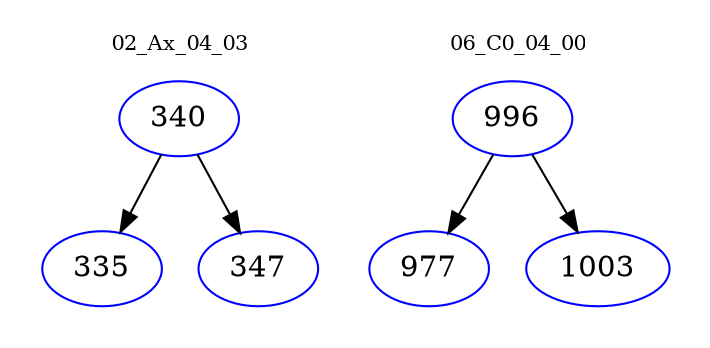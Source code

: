 digraph{
subgraph cluster_0 {
color = white
label = "02_Ax_04_03";
fontsize=10;
T0_340 [label="340", color="blue"]
T0_340 -> T0_335 [color="black"]
T0_335 [label="335", color="blue"]
T0_340 -> T0_347 [color="black"]
T0_347 [label="347", color="blue"]
}
subgraph cluster_1 {
color = white
label = "06_C0_04_00";
fontsize=10;
T1_996 [label="996", color="blue"]
T1_996 -> T1_977 [color="black"]
T1_977 [label="977", color="blue"]
T1_996 -> T1_1003 [color="black"]
T1_1003 [label="1003", color="blue"]
}
}
